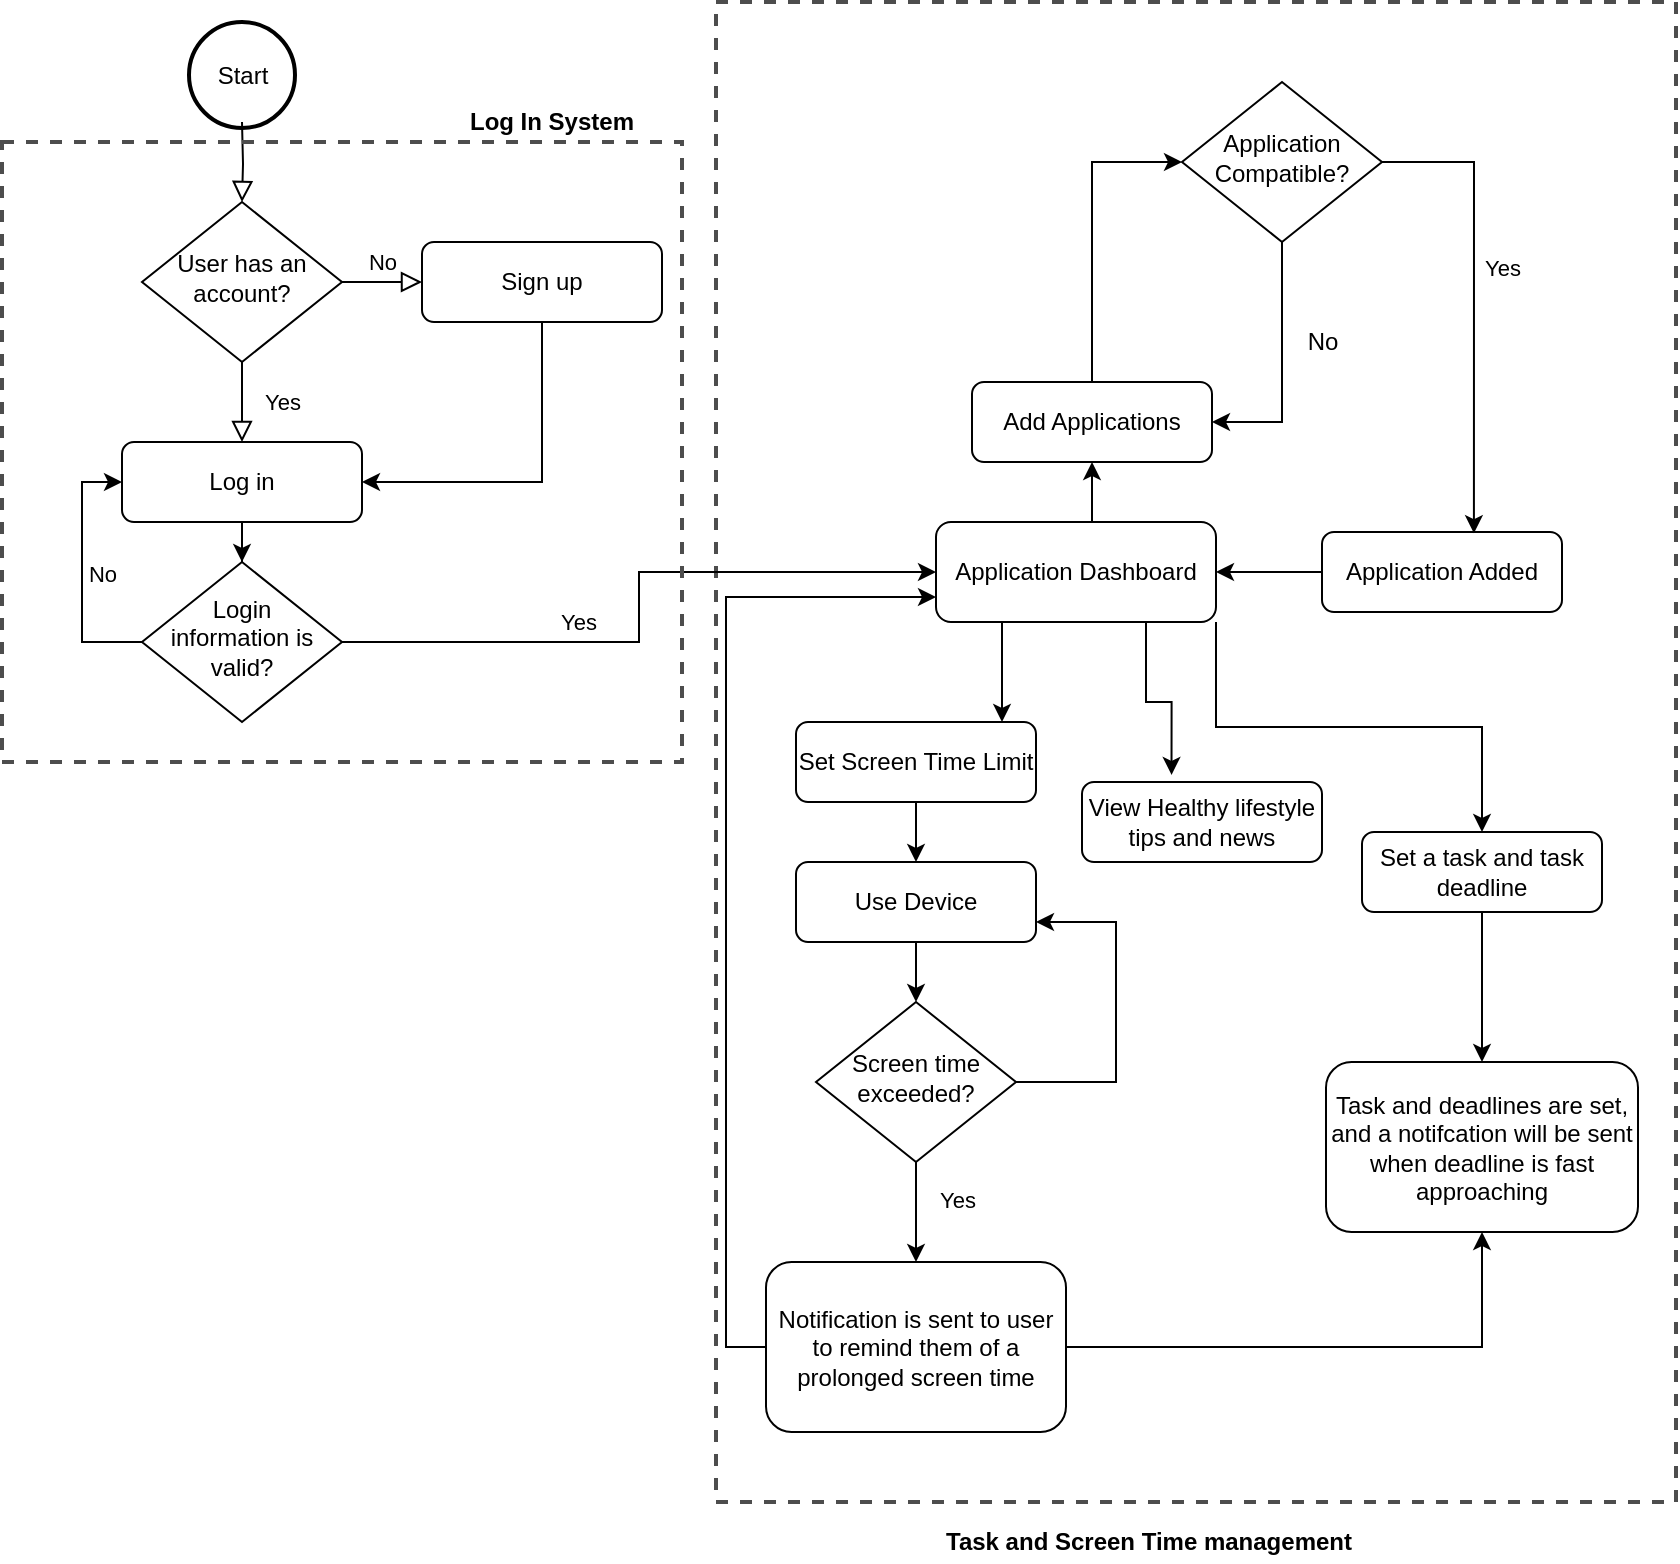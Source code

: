 <mxfile version="14.3.1" type="device"><diagram id="C5RBs43oDa-KdzZeNtuy" name="Page-1"><mxGraphModel dx="2310" dy="1916" grid="1" gridSize="10" guides="1" tooltips="1" connect="1" arrows="1" fold="1" page="1" pageScale="1" pageWidth="827" pageHeight="1169" math="0" shadow="0"><root><mxCell id="WIyWlLk6GJQsqaUBKTNV-0"/><mxCell id="WIyWlLk6GJQsqaUBKTNV-1" parent="WIyWlLk6GJQsqaUBKTNV-0"/><mxCell id="yhHjw75eOApg28rci_Fb-58" value="" style="rounded=0;whiteSpace=wrap;html=1;fillColor=none;dashed=1;strokeWidth=2;strokeColor=#4D4D4D;" vertex="1" parent="WIyWlLk6GJQsqaUBKTNV-1"><mxGeometry x="340" width="480" height="750" as="geometry"/></mxCell><mxCell id="WIyWlLk6GJQsqaUBKTNV-2" value="" style="rounded=0;html=1;jettySize=auto;orthogonalLoop=1;fontSize=11;endArrow=block;endFill=0;endSize=8;strokeWidth=1;shadow=0;labelBackgroundColor=none;edgeStyle=orthogonalEdgeStyle;" parent="WIyWlLk6GJQsqaUBKTNV-1" target="WIyWlLk6GJQsqaUBKTNV-6" edge="1"><mxGeometry relative="1" as="geometry"><mxPoint x="103" y="60.0" as="sourcePoint"/></mxGeometry></mxCell><mxCell id="WIyWlLk6GJQsqaUBKTNV-4" value="Yes" style="rounded=0;html=1;jettySize=auto;orthogonalLoop=1;fontSize=11;endArrow=block;endFill=0;endSize=8;strokeWidth=1;shadow=0;labelBackgroundColor=none;edgeStyle=orthogonalEdgeStyle;" parent="WIyWlLk6GJQsqaUBKTNV-1" source="WIyWlLk6GJQsqaUBKTNV-6" edge="1"><mxGeometry y="20" relative="1" as="geometry"><mxPoint as="offset"/><mxPoint x="103" y="220" as="targetPoint"/></mxGeometry></mxCell><mxCell id="WIyWlLk6GJQsqaUBKTNV-5" value="No" style="edgeStyle=orthogonalEdgeStyle;rounded=0;html=1;jettySize=auto;orthogonalLoop=1;fontSize=11;endArrow=block;endFill=0;endSize=8;strokeWidth=1;shadow=0;labelBackgroundColor=none;" parent="WIyWlLk6GJQsqaUBKTNV-1" source="WIyWlLk6GJQsqaUBKTNV-6" target="WIyWlLk6GJQsqaUBKTNV-7" edge="1"><mxGeometry y="10" relative="1" as="geometry"><mxPoint as="offset"/></mxGeometry></mxCell><mxCell id="WIyWlLk6GJQsqaUBKTNV-6" value="User has an account?" style="rhombus;whiteSpace=wrap;html=1;shadow=0;fontFamily=Helvetica;fontSize=12;align=center;strokeWidth=1;spacing=6;spacingTop=-4;" parent="WIyWlLk6GJQsqaUBKTNV-1" vertex="1"><mxGeometry x="53" y="100" width="100" height="80" as="geometry"/></mxCell><mxCell id="yhHjw75eOApg28rci_Fb-6" style="edgeStyle=orthogonalEdgeStyle;rounded=0;orthogonalLoop=1;jettySize=auto;html=1;exitX=0.5;exitY=1;exitDx=0;exitDy=0;entryX=1;entryY=0.5;entryDx=0;entryDy=0;" edge="1" parent="WIyWlLk6GJQsqaUBKTNV-1" source="WIyWlLk6GJQsqaUBKTNV-7" target="yhHjw75eOApg28rci_Fb-4"><mxGeometry relative="1" as="geometry"/></mxCell><mxCell id="WIyWlLk6GJQsqaUBKTNV-7" value="Sign up" style="rounded=1;whiteSpace=wrap;html=1;fontSize=12;glass=0;strokeWidth=1;shadow=0;" parent="WIyWlLk6GJQsqaUBKTNV-1" vertex="1"><mxGeometry x="193" y="120" width="120" height="40" as="geometry"/></mxCell><mxCell id="yhHjw75eOApg28rci_Fb-23" style="edgeStyle=orthogonalEdgeStyle;rounded=0;orthogonalLoop=1;jettySize=auto;html=1;exitX=0.5;exitY=0;exitDx=0;exitDy=0;entryX=0;entryY=0.5;entryDx=0;entryDy=0;" edge="1" parent="WIyWlLk6GJQsqaUBKTNV-1" source="WIyWlLk6GJQsqaUBKTNV-11" target="yhHjw75eOApg28rci_Fb-22"><mxGeometry relative="1" as="geometry"/></mxCell><mxCell id="WIyWlLk6GJQsqaUBKTNV-11" value="Add Applications" style="rounded=1;whiteSpace=wrap;html=1;fontSize=12;glass=0;strokeWidth=1;shadow=0;" parent="WIyWlLk6GJQsqaUBKTNV-1" vertex="1"><mxGeometry x="468" y="190" width="120" height="40" as="geometry"/></mxCell><mxCell id="yhHjw75eOApg28rci_Fb-8" style="edgeStyle=orthogonalEdgeStyle;rounded=0;orthogonalLoop=1;jettySize=auto;html=1;exitX=0;exitY=0.5;exitDx=0;exitDy=0;entryX=0;entryY=0.5;entryDx=0;entryDy=0;" edge="1" parent="WIyWlLk6GJQsqaUBKTNV-1" source="yhHjw75eOApg28rci_Fb-0" target="yhHjw75eOApg28rci_Fb-4"><mxGeometry relative="1" as="geometry"/></mxCell><mxCell id="yhHjw75eOApg28rci_Fb-10" value="No" style="edgeLabel;html=1;align=center;verticalAlign=middle;resizable=0;points=[];" vertex="1" connectable="0" parent="yhHjw75eOApg28rci_Fb-8"><mxGeometry x="0.203" y="-4" relative="1" as="geometry"><mxPoint x="6" y="14" as="offset"/></mxGeometry></mxCell><mxCell id="yhHjw75eOApg28rci_Fb-12" style="edgeStyle=orthogonalEdgeStyle;rounded=0;orthogonalLoop=1;jettySize=auto;html=1;exitX=1;exitY=0.5;exitDx=0;exitDy=0;entryX=0;entryY=0.5;entryDx=0;entryDy=0;" edge="1" parent="WIyWlLk6GJQsqaUBKTNV-1" source="yhHjw75eOApg28rci_Fb-0" target="yhHjw75eOApg28rci_Fb-11"><mxGeometry relative="1" as="geometry"/></mxCell><mxCell id="yhHjw75eOApg28rci_Fb-14" value="Yes" style="edgeLabel;html=1;align=center;verticalAlign=middle;resizable=0;points=[];" vertex="1" connectable="0" parent="yhHjw75eOApg28rci_Fb-12"><mxGeometry x="-0.294" y="1" relative="1" as="geometry"><mxPoint x="1" y="-9" as="offset"/></mxGeometry></mxCell><mxCell id="yhHjw75eOApg28rci_Fb-0" value="Login information is valid?" style="rhombus;whiteSpace=wrap;html=1;shadow=0;fontFamily=Helvetica;fontSize=12;align=center;strokeWidth=1;spacing=6;spacingTop=-4;" vertex="1" parent="WIyWlLk6GJQsqaUBKTNV-1"><mxGeometry x="53" y="280" width="100" height="80" as="geometry"/></mxCell><mxCell id="yhHjw75eOApg28rci_Fb-7" style="edgeStyle=orthogonalEdgeStyle;rounded=0;orthogonalLoop=1;jettySize=auto;html=1;exitX=0.5;exitY=1;exitDx=0;exitDy=0;" edge="1" parent="WIyWlLk6GJQsqaUBKTNV-1" source="yhHjw75eOApg28rci_Fb-4" target="yhHjw75eOApg28rci_Fb-0"><mxGeometry relative="1" as="geometry"/></mxCell><mxCell id="yhHjw75eOApg28rci_Fb-4" value="Log in" style="rounded=1;whiteSpace=wrap;html=1;fontSize=12;glass=0;strokeWidth=1;shadow=0;" vertex="1" parent="WIyWlLk6GJQsqaUBKTNV-1"><mxGeometry x="43" y="220" width="120" height="40" as="geometry"/></mxCell><mxCell id="yhHjw75eOApg28rci_Fb-19" style="edgeStyle=orthogonalEdgeStyle;rounded=0;orthogonalLoop=1;jettySize=auto;html=1;exitX=0.5;exitY=0;exitDx=0;exitDy=0;entryX=0.5;entryY=1;entryDx=0;entryDy=0;" edge="1" parent="WIyWlLk6GJQsqaUBKTNV-1" source="yhHjw75eOApg28rci_Fb-11" target="WIyWlLk6GJQsqaUBKTNV-11"><mxGeometry relative="1" as="geometry"/></mxCell><mxCell id="yhHjw75eOApg28rci_Fb-28" style="edgeStyle=orthogonalEdgeStyle;rounded=0;orthogonalLoop=1;jettySize=auto;html=1;exitX=0.5;exitY=1;exitDx=0;exitDy=0;" edge="1" parent="WIyWlLk6GJQsqaUBKTNV-1" source="yhHjw75eOApg28rci_Fb-11" target="yhHjw75eOApg28rci_Fb-18"><mxGeometry relative="1" as="geometry"><Array as="points"><mxPoint x="483" y="310"/></Array></mxGeometry></mxCell><mxCell id="yhHjw75eOApg28rci_Fb-69" style="edgeStyle=orthogonalEdgeStyle;rounded=0;orthogonalLoop=1;jettySize=auto;html=1;exitX=1;exitY=1;exitDx=0;exitDy=0;entryX=0.5;entryY=0;entryDx=0;entryDy=0;" edge="1" parent="WIyWlLk6GJQsqaUBKTNV-1" source="yhHjw75eOApg28rci_Fb-11" target="yhHjw75eOApg28rci_Fb-33"><mxGeometry relative="1" as="geometry"/></mxCell><mxCell id="yhHjw75eOApg28rci_Fb-73" style="edgeStyle=orthogonalEdgeStyle;rounded=0;orthogonalLoop=1;jettySize=auto;html=1;exitX=0.75;exitY=1;exitDx=0;exitDy=0;entryX=0.373;entryY=-0.089;entryDx=0;entryDy=0;entryPerimeter=0;" edge="1" parent="WIyWlLk6GJQsqaUBKTNV-1" source="yhHjw75eOApg28rci_Fb-11" target="yhHjw75eOApg28rci_Fb-36"><mxGeometry relative="1" as="geometry"/></mxCell><mxCell id="yhHjw75eOApg28rci_Fb-11" value="Application Dashboard" style="rounded=1;whiteSpace=wrap;html=1;fontSize=12;glass=0;strokeWidth=1;shadow=0;" vertex="1" parent="WIyWlLk6GJQsqaUBKTNV-1"><mxGeometry x="450" y="260" width="140" height="50" as="geometry"/></mxCell><mxCell id="yhHjw75eOApg28rci_Fb-16" value="" style="rounded=0;whiteSpace=wrap;html=1;fillColor=none;dashed=1;strokeWidth=2;strokeColor=#4D4D4D;" vertex="1" parent="WIyWlLk6GJQsqaUBKTNV-1"><mxGeometry x="-17" y="70" width="340" height="310" as="geometry"/></mxCell><mxCell id="yhHjw75eOApg28rci_Fb-17" value="Log In System" style="text;html=1;strokeColor=none;fillColor=none;align=center;verticalAlign=middle;whiteSpace=wrap;rounded=0;fontStyle=1" vertex="1" parent="WIyWlLk6GJQsqaUBKTNV-1"><mxGeometry x="213" y="50" width="90" height="20" as="geometry"/></mxCell><mxCell id="yhHjw75eOApg28rci_Fb-67" style="edgeStyle=orthogonalEdgeStyle;rounded=0;orthogonalLoop=1;jettySize=auto;html=1;exitX=0.5;exitY=1;exitDx=0;exitDy=0;entryX=0.5;entryY=0;entryDx=0;entryDy=0;" edge="1" parent="WIyWlLk6GJQsqaUBKTNV-1" source="yhHjw75eOApg28rci_Fb-18" target="yhHjw75eOApg28rci_Fb-66"><mxGeometry relative="1" as="geometry"/></mxCell><mxCell id="yhHjw75eOApg28rci_Fb-18" value="Set Screen Time Limit" style="rounded=1;whiteSpace=wrap;html=1;fontSize=12;glass=0;strokeWidth=1;shadow=0;" vertex="1" parent="WIyWlLk6GJQsqaUBKTNV-1"><mxGeometry x="380" y="360" width="120" height="40" as="geometry"/></mxCell><mxCell id="yhHjw75eOApg28rci_Fb-21" style="edgeStyle=orthogonalEdgeStyle;rounded=0;orthogonalLoop=1;jettySize=auto;html=1;exitX=0;exitY=0.5;exitDx=0;exitDy=0;entryX=1;entryY=0.5;entryDx=0;entryDy=0;" edge="1" parent="WIyWlLk6GJQsqaUBKTNV-1" source="yhHjw75eOApg28rci_Fb-20" target="yhHjw75eOApg28rci_Fb-11"><mxGeometry relative="1" as="geometry"/></mxCell><mxCell id="yhHjw75eOApg28rci_Fb-20" value="Application Added" style="rounded=1;whiteSpace=wrap;html=1;fontSize=12;glass=0;strokeWidth=1;shadow=0;" vertex="1" parent="WIyWlLk6GJQsqaUBKTNV-1"><mxGeometry x="643" y="265" width="120" height="40" as="geometry"/></mxCell><mxCell id="yhHjw75eOApg28rci_Fb-24" style="edgeStyle=orthogonalEdgeStyle;rounded=0;orthogonalLoop=1;jettySize=auto;html=1;exitX=0.5;exitY=1;exitDx=0;exitDy=0;entryX=1;entryY=0.5;entryDx=0;entryDy=0;" edge="1" parent="WIyWlLk6GJQsqaUBKTNV-1" source="yhHjw75eOApg28rci_Fb-22" target="WIyWlLk6GJQsqaUBKTNV-11"><mxGeometry relative="1" as="geometry"/></mxCell><mxCell id="yhHjw75eOApg28rci_Fb-25" style="edgeStyle=orthogonalEdgeStyle;rounded=0;orthogonalLoop=1;jettySize=auto;html=1;exitX=1;exitY=0.5;exitDx=0;exitDy=0;entryX=0.633;entryY=0.015;entryDx=0;entryDy=0;entryPerimeter=0;" edge="1" parent="WIyWlLk6GJQsqaUBKTNV-1" source="yhHjw75eOApg28rci_Fb-22" target="yhHjw75eOApg28rci_Fb-20"><mxGeometry relative="1" as="geometry"/></mxCell><mxCell id="yhHjw75eOApg28rci_Fb-26" value="Yes" style="edgeLabel;html=1;align=center;verticalAlign=middle;resizable=0;points=[];" vertex="1" connectable="0" parent="yhHjw75eOApg28rci_Fb-25"><mxGeometry x="-0.209" y="1" relative="1" as="geometry"><mxPoint x="13.01" y="7" as="offset"/></mxGeometry></mxCell><mxCell id="yhHjw75eOApg28rci_Fb-22" value="Application Compatible?" style="rhombus;whiteSpace=wrap;html=1;shadow=0;fontFamily=Helvetica;fontSize=12;align=center;strokeWidth=1;spacing=6;spacingTop=-4;" vertex="1" parent="WIyWlLk6GJQsqaUBKTNV-1"><mxGeometry x="573" y="40" width="100" height="80" as="geometry"/></mxCell><mxCell id="yhHjw75eOApg28rci_Fb-27" value="No" style="text;html=1;align=center;verticalAlign=middle;resizable=0;points=[];autosize=1;" vertex="1" parent="WIyWlLk6GJQsqaUBKTNV-1"><mxGeometry x="628" y="160" width="30" height="20" as="geometry"/></mxCell><mxCell id="yhHjw75eOApg28rci_Fb-42" style="edgeStyle=orthogonalEdgeStyle;rounded=0;orthogonalLoop=1;jettySize=auto;html=1;exitX=0.5;exitY=1;exitDx=0;exitDy=0;" edge="1" parent="WIyWlLk6GJQsqaUBKTNV-1" source="yhHjw75eOApg28rci_Fb-29" target="yhHjw75eOApg28rci_Fb-31"><mxGeometry relative="1" as="geometry"/></mxCell><mxCell id="yhHjw75eOApg28rci_Fb-72" style="edgeStyle=orthogonalEdgeStyle;rounded=0;orthogonalLoop=1;jettySize=auto;html=1;exitX=1;exitY=0.5;exitDx=0;exitDy=0;entryX=1;entryY=0.75;entryDx=0;entryDy=0;" edge="1" parent="WIyWlLk6GJQsqaUBKTNV-1" source="yhHjw75eOApg28rci_Fb-29" target="yhHjw75eOApg28rci_Fb-66"><mxGeometry relative="1" as="geometry"><Array as="points"><mxPoint x="540" y="540"/><mxPoint x="540" y="460"/></Array></mxGeometry></mxCell><mxCell id="yhHjw75eOApg28rci_Fb-29" value="Screen time exceeded?" style="rhombus;whiteSpace=wrap;html=1;shadow=0;fontFamily=Helvetica;fontSize=12;align=center;strokeWidth=1;spacing=6;spacingTop=-4;" vertex="1" parent="WIyWlLk6GJQsqaUBKTNV-1"><mxGeometry x="390" y="500" width="100" height="80" as="geometry"/></mxCell><mxCell id="yhHjw75eOApg28rci_Fb-74" style="edgeStyle=orthogonalEdgeStyle;rounded=0;orthogonalLoop=1;jettySize=auto;html=1;exitX=0;exitY=0.5;exitDx=0;exitDy=0;entryX=0;entryY=0.75;entryDx=0;entryDy=0;" edge="1" parent="WIyWlLk6GJQsqaUBKTNV-1" source="yhHjw75eOApg28rci_Fb-31" target="yhHjw75eOApg28rci_Fb-11"><mxGeometry relative="1" as="geometry"/></mxCell><mxCell id="yhHjw75eOApg28rci_Fb-83" value="" style="edgeStyle=orthogonalEdgeStyle;rounded=0;orthogonalLoop=1;jettySize=auto;html=1;" edge="1" parent="WIyWlLk6GJQsqaUBKTNV-1" source="yhHjw75eOApg28rci_Fb-31" target="yhHjw75eOApg28rci_Fb-53"><mxGeometry relative="1" as="geometry"/></mxCell><mxCell id="yhHjw75eOApg28rci_Fb-31" value="Notification is sent to user to remind them of a prolonged screen time" style="rounded=1;whiteSpace=wrap;html=1;fontSize=12;glass=0;strokeWidth=1;shadow=0;" vertex="1" parent="WIyWlLk6GJQsqaUBKTNV-1"><mxGeometry x="365" y="630" width="150" height="85" as="geometry"/></mxCell><mxCell id="yhHjw75eOApg28rci_Fb-65" style="edgeStyle=orthogonalEdgeStyle;rounded=0;orthogonalLoop=1;jettySize=auto;html=1;exitX=0.5;exitY=1;exitDx=0;exitDy=0;entryX=0.5;entryY=0;entryDx=0;entryDy=0;" edge="1" parent="WIyWlLk6GJQsqaUBKTNV-1" source="yhHjw75eOApg28rci_Fb-33" target="yhHjw75eOApg28rci_Fb-53"><mxGeometry relative="1" as="geometry"/></mxCell><mxCell id="yhHjw75eOApg28rci_Fb-33" value="Set a task and task deadline" style="rounded=1;whiteSpace=wrap;html=1;fontSize=12;glass=0;strokeWidth=1;shadow=0;" vertex="1" parent="WIyWlLk6GJQsqaUBKTNV-1"><mxGeometry x="663" y="415" width="120" height="40" as="geometry"/></mxCell><mxCell id="yhHjw75eOApg28rci_Fb-35" style="edgeStyle=orthogonalEdgeStyle;rounded=0;orthogonalLoop=1;jettySize=auto;html=1;exitX=0.5;exitY=1;exitDx=0;exitDy=0;" edge="1" parent="WIyWlLk6GJQsqaUBKTNV-1" source="yhHjw75eOApg28rci_Fb-18" target="yhHjw75eOApg28rci_Fb-18"><mxGeometry relative="1" as="geometry"/></mxCell><mxCell id="yhHjw75eOApg28rci_Fb-36" value="View Healthy lifestyle tips and news" style="rounded=1;whiteSpace=wrap;html=1;fontSize=12;glass=0;strokeWidth=1;shadow=0;" vertex="1" parent="WIyWlLk6GJQsqaUBKTNV-1"><mxGeometry x="523" y="390" width="120" height="40" as="geometry"/></mxCell><mxCell id="yhHjw75eOApg28rci_Fb-53" value="Task and deadlines are set, and a notifcation will be sent when deadline is fast approaching" style="rounded=1;whiteSpace=wrap;html=1;fontSize=12;glass=0;strokeWidth=1;shadow=0;" vertex="1" parent="WIyWlLk6GJQsqaUBKTNV-1"><mxGeometry x="645" y="530" width="156" height="85" as="geometry"/></mxCell><mxCell id="yhHjw75eOApg28rci_Fb-61" value="Task and Screen Time management" style="text;html=1;strokeColor=none;fillColor=none;align=center;verticalAlign=middle;whiteSpace=wrap;rounded=0;fontStyle=1" vertex="1" parent="WIyWlLk6GJQsqaUBKTNV-1"><mxGeometry x="440" y="760" width="233" height="20" as="geometry"/></mxCell><mxCell id="yhHjw75eOApg28rci_Fb-68" style="edgeStyle=orthogonalEdgeStyle;rounded=0;orthogonalLoop=1;jettySize=auto;html=1;exitX=0.5;exitY=1;exitDx=0;exitDy=0;entryX=0.5;entryY=0;entryDx=0;entryDy=0;" edge="1" parent="WIyWlLk6GJQsqaUBKTNV-1" source="yhHjw75eOApg28rci_Fb-66" target="yhHjw75eOApg28rci_Fb-29"><mxGeometry relative="1" as="geometry"/></mxCell><mxCell id="yhHjw75eOApg28rci_Fb-66" value="Use Device" style="rounded=1;whiteSpace=wrap;html=1;fontSize=12;glass=0;strokeWidth=1;shadow=0;" vertex="1" parent="WIyWlLk6GJQsqaUBKTNV-1"><mxGeometry x="380" y="430" width="120" height="40" as="geometry"/></mxCell><mxCell id="yhHjw75eOApg28rci_Fb-70" value="&lt;span style=&quot;color: rgb(0 , 0 , 0) ; font-family: &amp;#34;helvetica&amp;#34; ; font-size: 11px ; font-style: normal ; font-weight: 400 ; letter-spacing: normal ; text-align: center ; text-indent: 0px ; text-transform: none ; word-spacing: 0px ; background-color: rgb(255 , 255 , 255) ; display: inline ; float: none&quot;&gt;Yes&lt;/span&gt;" style="text;whiteSpace=wrap;html=1;" vertex="1" parent="WIyWlLk6GJQsqaUBKTNV-1"><mxGeometry x="450" y="585" width="40" height="30" as="geometry"/></mxCell><mxCell id="yhHjw75eOApg28rci_Fb-82" value="Start" style="ellipse;whiteSpace=wrap;html=1;aspect=fixed;glass=0;strokeWidth=2;fillColor=none;" vertex="1" parent="WIyWlLk6GJQsqaUBKTNV-1"><mxGeometry x="76.5" y="10" width="53" height="53" as="geometry"/></mxCell></root></mxGraphModel></diagram></mxfile>